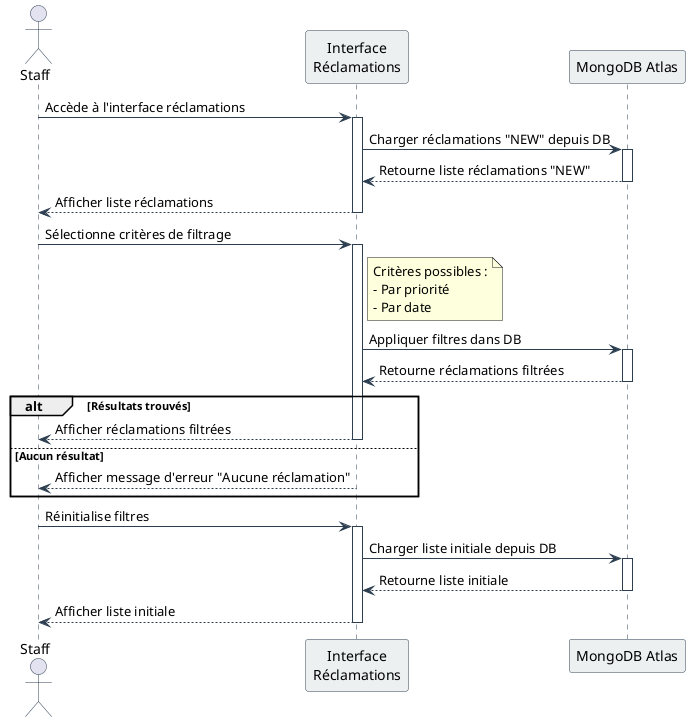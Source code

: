 @startuml Consultation des Réclamations par le Staff

skinparam sequence {
    ArrowColor #2C3E50
    ActorBorderColor #2C3E50
    LifeLineBorderColor #2C3E50
    ParticipantBorderColor #2C3E50
    ParticipantBackgroundColor #ECF0F1
}

actor Staff as S
participant "Interface\nRéclamations" as UI
participant "MongoDB Atlas" as DB


S -> UI : Accède à l'interface réclamations
activate UI

UI -> DB : Charger réclamations "NEW" depuis DB
activate DB
DB --> UI : Retourne liste réclamations "NEW"
deactivate DB


UI --> S : Afficher liste réclamations
deactivate UI


S -> UI : Sélectionne critères de filtrage
activate UI
note right of UI
  Critères possibles :
  - Par priorité
  - Par date
end note

UI -> DB : Appliquer filtres dans DB
activate DB
DB --> UI : Retourne réclamations filtrées
deactivate DB


alt Résultats trouvés

UI --> S : Afficher réclamations filtrées
deactivate UI

else Aucun résultat

UI --> S : Afficher message d'erreur "Aucune réclamation"
deactivate UI

end

S -> UI : Réinitialise filtres
activate UI

UI -> DB : Charger liste initiale depuis DB
activate DB
DB --> UI : Retourne liste initiale
deactivate DB


UI --> S : Afficher liste initiale
deactivate UI

@enduml 